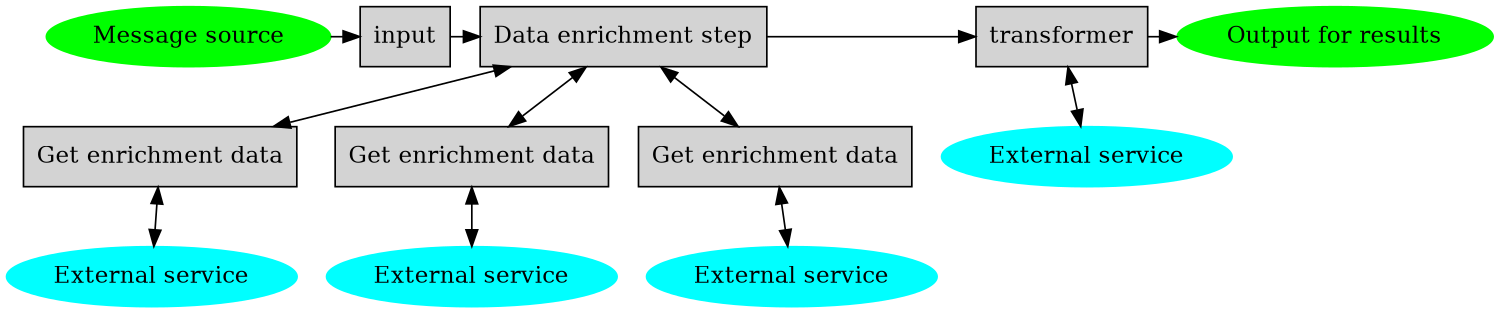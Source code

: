 digraph {
  /* size = "4,4"; */
  resolution = 300;

  graph [autosize=false, size="10", resolution=100];

  concentrate=true;

  bgcolor=transparent;
  truecolor=true;
  rankdir=LR;
  node [shape=box,style="filled"];

  source [shape=ellipse; color=green; label="Message source"]
  source -> input;

  enricher [label="Data enrichment step"]
  input -> enricher

  enricher1 [label="Get enrichment data"]
  enricher2 [label="Get enrichment data"]
  enricher3 [label="Get enrichment data"]

  enricher -> enricher1, enricher2, enricher3;
  enricher1 -> enricher;
  enricher2 -> enricher;
  enricher3 -> enricher;

  service1, service2, service3, transformerService 
    [label="External service"; color=cyan; shape="ellipse"]
  enricher1 -> service1;
  enricher2 -> service2;
  enricher3 -> service3;
  service1 -> enricher1;
  service2 -> enricher2;
  service3 -> enricher3;

  enricher -> transformer;

  transformer -> transformerService;
  transformerService -> transformer;

  output [shape=ellipse; color=green; label="Output for results"]
  transformer -> output

  rankdir = TB; 
  { rank = same; source, input; enricher; transformer; output }

}

